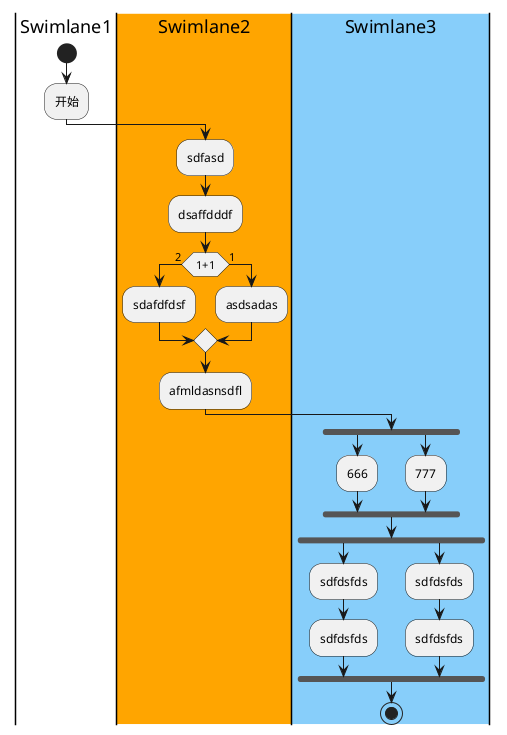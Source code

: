 @startuml

|Swimlane1|
start

:开始;
|#Orange|Swimlane2|
:sdfasd;
:dsaffdddf;
if(1+1) then(2)
:sdafdfdsf;
else(1)
:asdsadas;
endif
:afmldasnsdfl;

|#LightSkyBlue|Swimlane3|
fork
    :666;
fork again
    :777;
end fork

fork
:sdfdsfds;
:sdfdsfds;
fork again
:sdfdsfds;
:sdfdsfds;
end fork

stop
@enduml